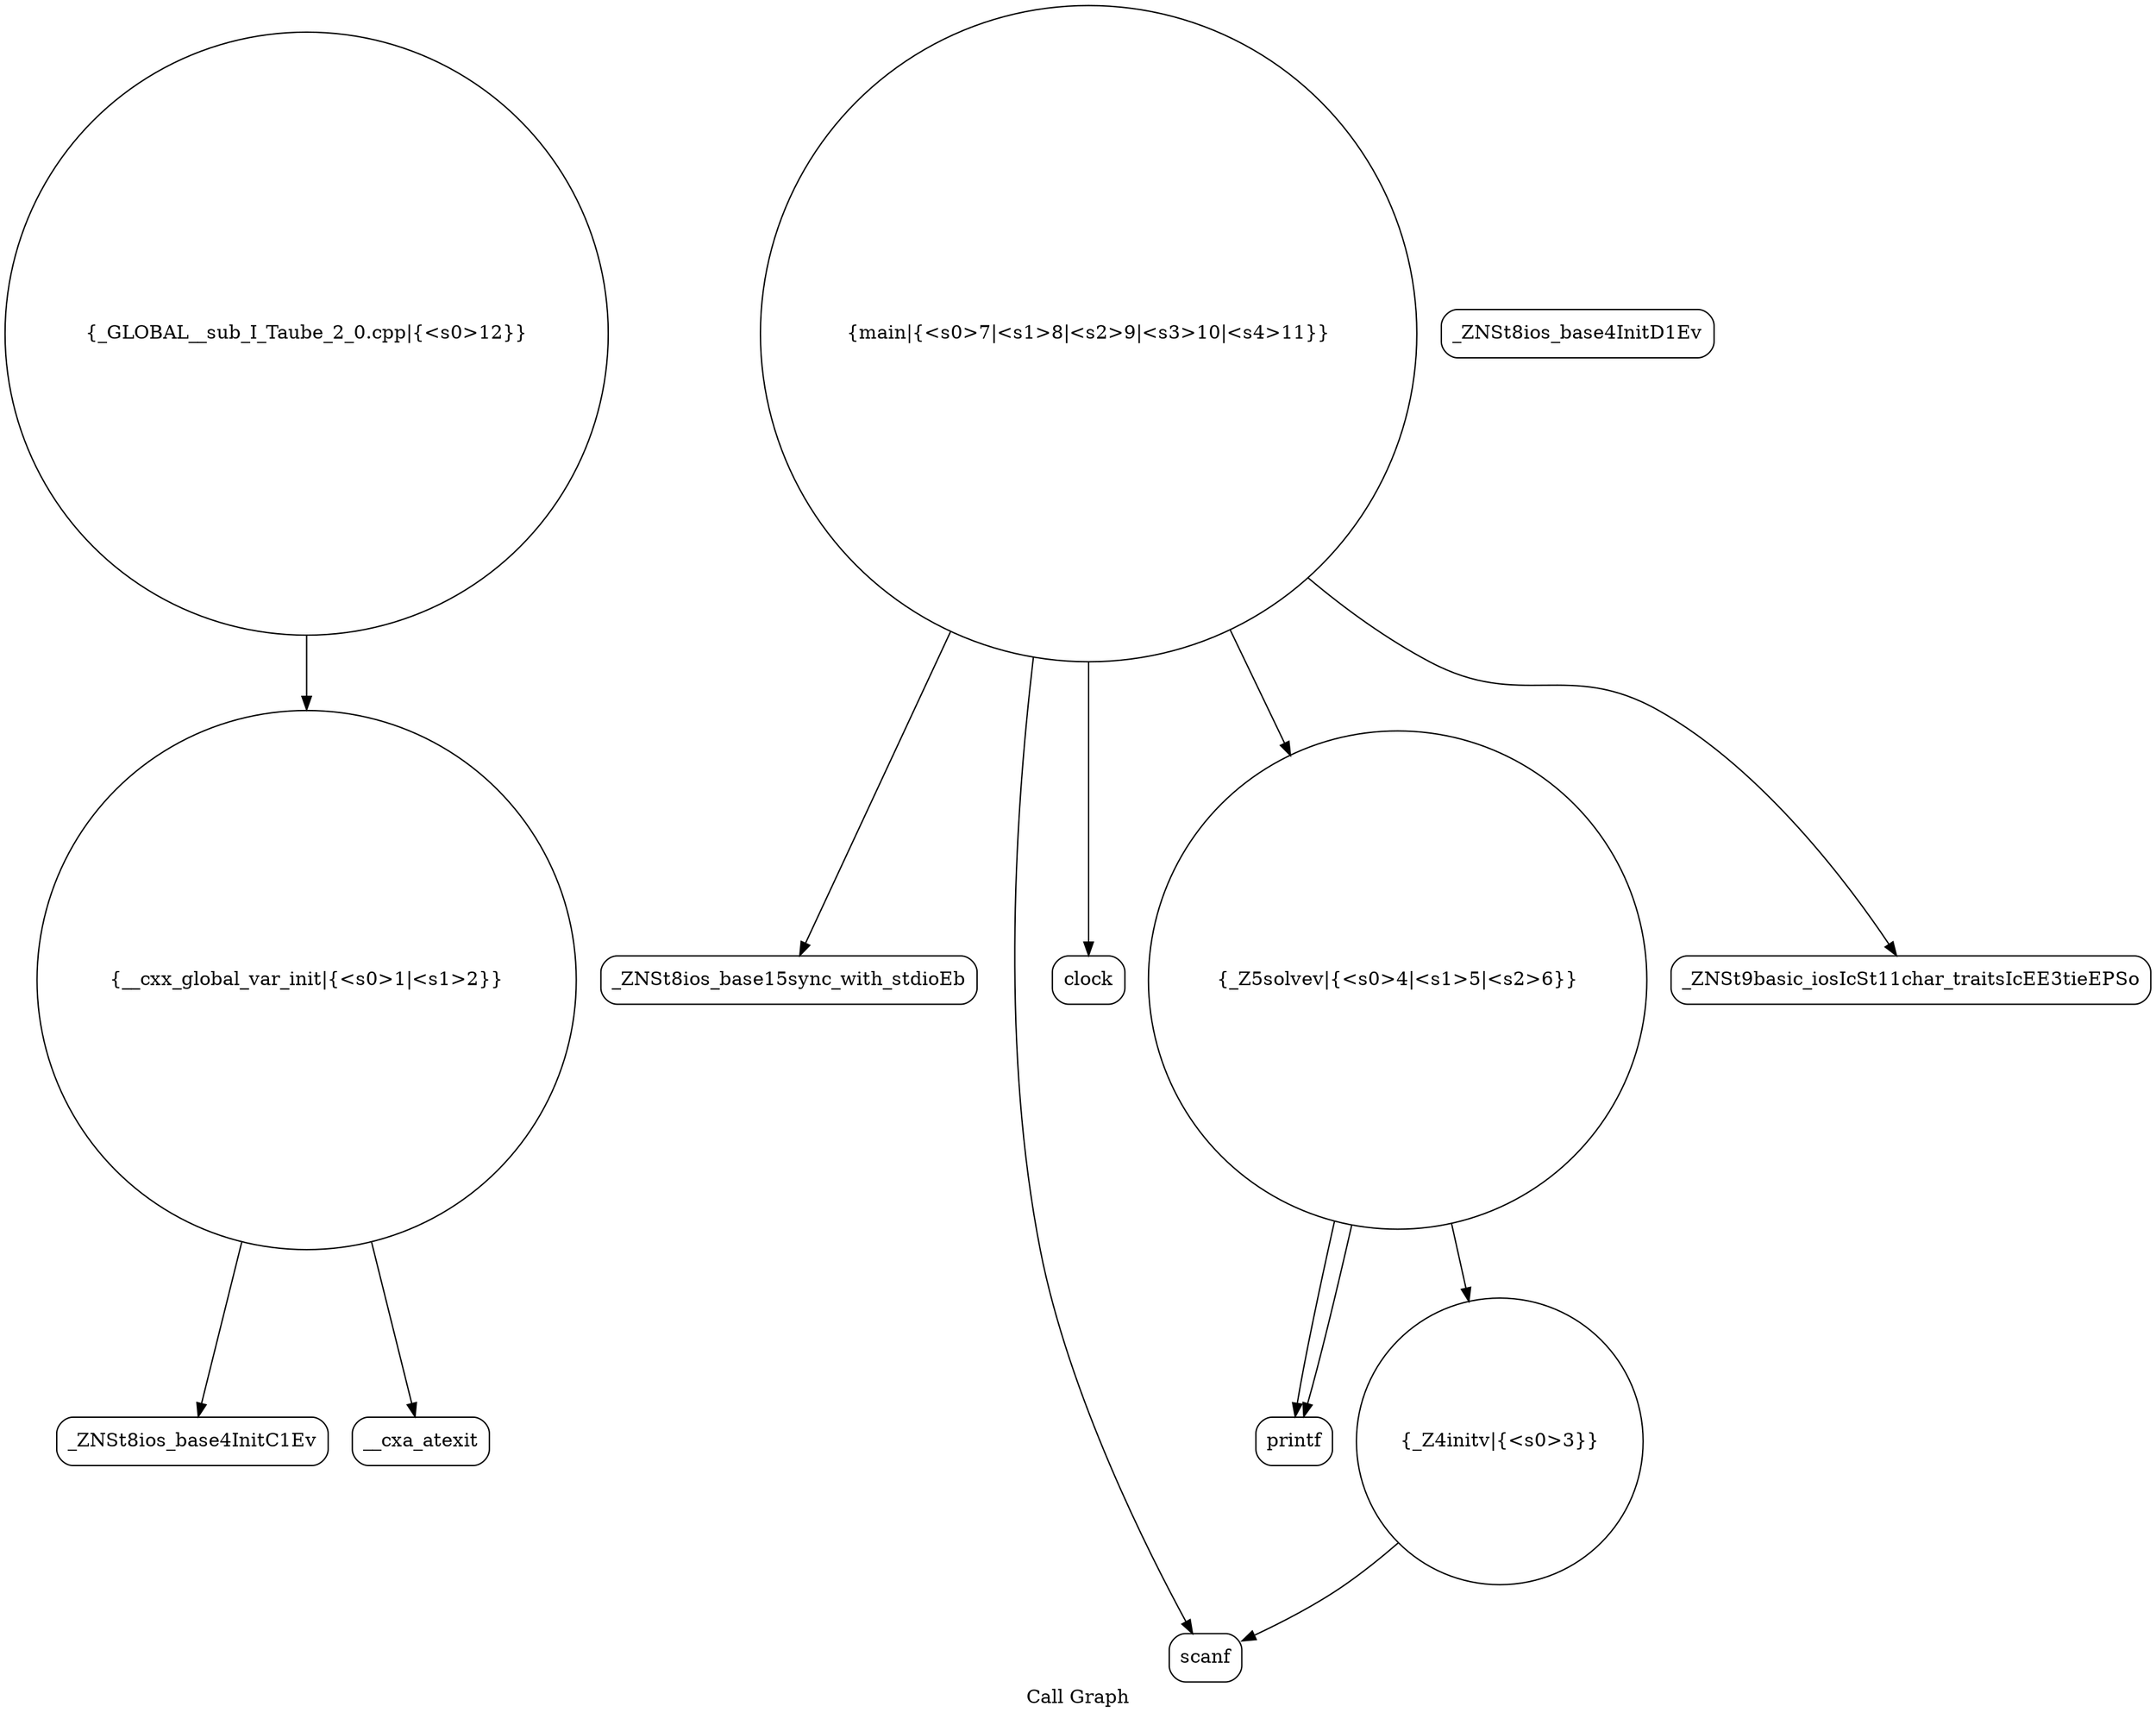 digraph "Call Graph" {
	label="Call Graph";

	Node0x5645131b9980 [shape=record,shape=circle,label="{__cxx_global_var_init|{<s0>1|<s1>2}}"];
	Node0x5645131b9980:s0 -> Node0x5645131b9e10[color=black];
	Node0x5645131b9980:s1 -> Node0x5645131b9f10[color=black];
	Node0x5645131ba110 [shape=record,shape=Mrecord,label="{printf}"];
	Node0x5645131b9e90 [shape=record,shape=Mrecord,label="{_ZNSt8ios_base4InitD1Ev}"];
	Node0x5645131ba210 [shape=record,shape=Mrecord,label="{_ZNSt8ios_base15sync_with_stdioEb}"];
	Node0x5645131b9f90 [shape=record,shape=circle,label="{_Z4initv|{<s0>3}}"];
	Node0x5645131b9f90:s0 -> Node0x5645131ba010[color=black];
	Node0x5645131ba310 [shape=record,shape=Mrecord,label="{clock}"];
	Node0x5645131ba090 [shape=record,shape=circle,label="{_Z5solvev|{<s0>4|<s1>5|<s2>6}}"];
	Node0x5645131ba090:s0 -> Node0x5645131b9f90[color=black];
	Node0x5645131ba090:s1 -> Node0x5645131ba110[color=black];
	Node0x5645131ba090:s2 -> Node0x5645131ba110[color=black];
	Node0x5645131b9e10 [shape=record,shape=Mrecord,label="{_ZNSt8ios_base4InitC1Ev}"];
	Node0x5645131ba190 [shape=record,shape=circle,label="{main|{<s0>7|<s1>8|<s2>9|<s3>10|<s4>11}}"];
	Node0x5645131ba190:s0 -> Node0x5645131ba210[color=black];
	Node0x5645131ba190:s1 -> Node0x5645131ba290[color=black];
	Node0x5645131ba190:s2 -> Node0x5645131ba310[color=black];
	Node0x5645131ba190:s3 -> Node0x5645131ba010[color=black];
	Node0x5645131ba190:s4 -> Node0x5645131ba090[color=black];
	Node0x5645131b9f10 [shape=record,shape=Mrecord,label="{__cxa_atexit}"];
	Node0x5645131ba290 [shape=record,shape=Mrecord,label="{_ZNSt9basic_iosIcSt11char_traitsIcEE3tieEPSo}"];
	Node0x5645131ba010 [shape=record,shape=Mrecord,label="{scanf}"];
	Node0x5645131ba390 [shape=record,shape=circle,label="{_GLOBAL__sub_I_Taube_2_0.cpp|{<s0>12}}"];
	Node0x5645131ba390:s0 -> Node0x5645131b9980[color=black];
}
